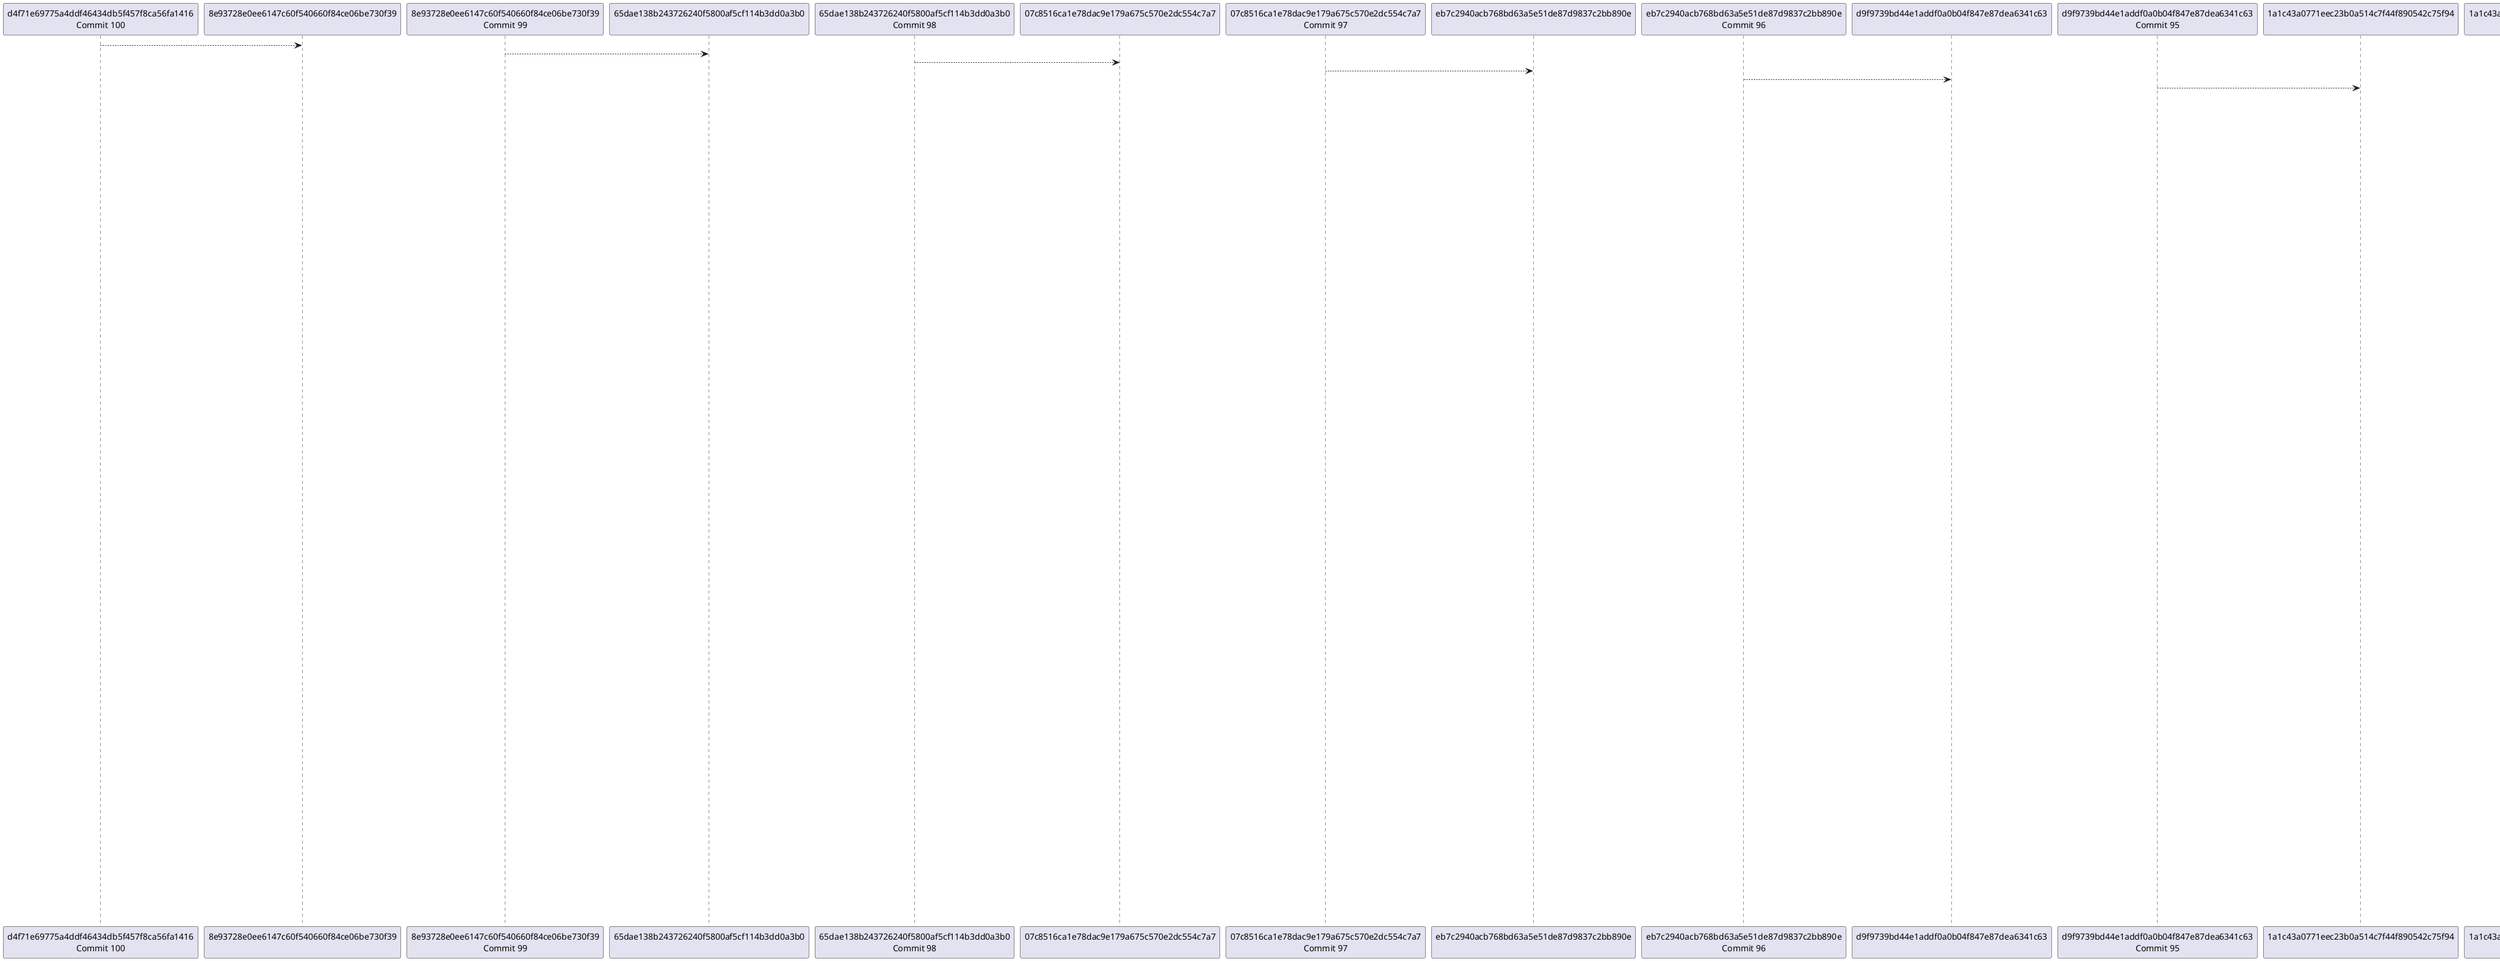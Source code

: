 @startuml
"d4f71e69775a4ddf46434db5f457f8ca56fa1416\nCommit 100" --> "8e93728e0ee6147c60f540660f84ce06be730f39\n"
"8e93728e0ee6147c60f540660f84ce06be730f39\nCommit 99" --> "65dae138b243726240f5800af5cf114b3dd0a3b0\n"
"65dae138b243726240f5800af5cf114b3dd0a3b0\nCommit 98" --> "07c8516ca1e78dac9e179a675c570e2dc554c7a7\n"
"07c8516ca1e78dac9e179a675c570e2dc554c7a7\nCommit 97" --> "eb7c2940acb768bd63a5e51de87d9837c2bb890e\n"
"eb7c2940acb768bd63a5e51de87d9837c2bb890e\nCommit 96" --> "d9f9739bd44e1addf0a0b04f847e87dea6341c63\n"
"d9f9739bd44e1addf0a0b04f847e87dea6341c63\nCommit 95" --> "1a1c43a0771eec23b0a514c7f44f890542c75f94\n"
"1a1c43a0771eec23b0a514c7f44f890542c75f94\nCommit 94" --> "ccb556ee026a39656bbc1e4eb3ea03b4d09fc4ae\n"
"ccb556ee026a39656bbc1e4eb3ea03b4d09fc4ae\nCommit 93" --> "b9ed40badd2645f4e94a6e2adfafbd6a050bcd81\n"
"b9ed40badd2645f4e94a6e2adfafbd6a050bcd81\nCommit 92" --> "64a9671ecfed91b22f67a5b8f904fd2a4e8c4f3c\n"
"64a9671ecfed91b22f67a5b8f904fd2a4e8c4f3c\nCommit 91" --> "c749d59f87522e700415d3724319911c5bd9d5e9\n"
"c749d59f87522e700415d3724319911c5bd9d5e9\nCommit 90" --> "bb2505dda8cc770ef1e00eac38f4d1a1897f3975\n"
"bb2505dda8cc770ef1e00eac38f4d1a1897f3975\nCommit 89" --> "7f92615adbcd67fed9a89128e13b73a4fc953a28\n"
"7f92615adbcd67fed9a89128e13b73a4fc953a28\nCommit 88" --> "0ffd7f8ae34264e6ebc4d044956c79d2886f6fec\n"
"0ffd7f8ae34264e6ebc4d044956c79d2886f6fec\nCommit 87" --> "a3697625616b8985f57fb2781de4d38aefebfd4f\n"
"a3697625616b8985f57fb2781de4d38aefebfd4f\nCommit 86" --> "8ffc61ea29d62c17262911810963b5979ce2acf0\n"
"8ffc61ea29d62c17262911810963b5979ce2acf0\nCommit 85" --> "4527582a5c1b59c3a9035f7836f95ad8efe15db3\n"
"4527582a5c1b59c3a9035f7836f95ad8efe15db3\nCommit 84" --> "cea9126b5a44a9cdce177250d8144d2f0d15ad0f\n"
"cea9126b5a44a9cdce177250d8144d2f0d15ad0f\nCommit 83" --> "33a57650babe1b943fb16142fc1f512117f5ac7f\n"
"33a57650babe1b943fb16142fc1f512117f5ac7f\nCommit 82" --> "659e6b71e85b4ac9a6879d2a936847482c29c088\n"
"659e6b71e85b4ac9a6879d2a936847482c29c088\nCommit 81" --> "5b873087d3b64b9f18b01bee8a48c3fd69b4af3c\n"
"5b873087d3b64b9f18b01bee8a48c3fd69b4af3c\nCommit 80" --> "834265c1107b8083399dfcb06084d17c9f77afb6\n"
"834265c1107b8083399dfcb06084d17c9f77afb6\nCommit 79" --> "69cacbbb49fe4bf9c4f0d3da9a6cbd3fdd9004c5\n"
"69cacbbb49fe4bf9c4f0d3da9a6cbd3fdd9004c5\nCommit 78" --> "4b5626f2b12b6a4abce116e6ea93594a0ab53902\n"
"4b5626f2b12b6a4abce116e6ea93594a0ab53902\nCommit 77" --> "b64c9e1a1bd37e270ffde9a84cc22f584c82bbe9\n"
"b64c9e1a1bd37e270ffde9a84cc22f584c82bbe9\nCommit 76" --> "f0b38709a6a8b707e19e9592f88cf843a0423a27\n"
"f0b38709a6a8b707e19e9592f88cf843a0423a27\nCommit 75" --> "8a132a81a72b3c49198c4f2589fe393d6490501a\n"
"8a132a81a72b3c49198c4f2589fe393d6490501a\nCommit 74" --> "41f8dcbcc5c8131f00832425be57af5ca39ab367\n"
"41f8dcbcc5c8131f00832425be57af5ca39ab367\nCommit 73" --> "349d980deecf80167ea07526018bb92e2e0440b2\n"
"349d980deecf80167ea07526018bb92e2e0440b2\nCommit 72" --> "ff3dfa09182537d5524a3c8c8859e5772520643c\n"
"ff3dfa09182537d5524a3c8c8859e5772520643c\nCommit 71" --> "c6ca06e4347b7656e116783ef372bd904b2a40e3\n"
"c6ca06e4347b7656e116783ef372bd904b2a40e3\nCommit 70" --> "c9fc817dec8b4bbafb621ec7eba0d13c52360368\n"
"c9fc817dec8b4bbafb621ec7eba0d13c52360368\nCommit 69" --> "7ab50913717bf80ff187145f3fba2b3dd38be7fc\n"
"7ab50913717bf80ff187145f3fba2b3dd38be7fc\nCommit 68" --> "7fd5acfeb415a06227dfab806322ed9c5e8fc4a3\n"
"7fd5acfeb415a06227dfab806322ed9c5e8fc4a3\nCommit 67" --> "bdca2818a2e49ab00332359cec0498c6dad5346b\n"
"bdca2818a2e49ab00332359cec0498c6dad5346b\nCommit 66" --> "b083c5d155e5f54893d0f9d97e8bcfdcb6ad68f2\n"
"b083c5d155e5f54893d0f9d97e8bcfdcb6ad68f2\nCommit 65" --> "14d6415f8703b9170f43aa8df1fa8b0068a68016\n"
"14d6415f8703b9170f43aa8df1fa8b0068a68016\nCommit 64" --> "f9083b9d092e037c102cb27b693f34e007b9bae1\n"
"f9083b9d092e037c102cb27b693f34e007b9bae1\nCommit 63" --> "1bc9d17c0950fdb4de1c1abd188db943c79e6622\n"
"1bc9d17c0950fdb4de1c1abd188db943c79e6622\nCommit 62" --> "922dcedcaad4fc593340211c40e3ccfa317a9c2c\n"
"922dcedcaad4fc593340211c40e3ccfa317a9c2c\nCommit 61" --> "f378ea9247b36388cae73ec381dbf3a03cc446c7\n"
"f378ea9247b36388cae73ec381dbf3a03cc446c7\nCommit 60" --> "5a88bfa9417e9f2eaaf025822d0d7264574b5228\n"
"5a88bfa9417e9f2eaaf025822d0d7264574b5228\nCommit 59" --> "91fc061e64c5e60da6b443b5d089f08393ad897c\n"
"91fc061e64c5e60da6b443b5d089f08393ad897c\nCommit 58" --> "887a1cbea30a7ecd5b9a899aa1610bad750285cd\n"
"887a1cbea30a7ecd5b9a899aa1610bad750285cd\nCommit 57" --> "870c3aa1603adafa81bfe30f3e2be797036cc90f\n"
"870c3aa1603adafa81bfe30f3e2be797036cc90f\nCommit 56" --> "0fb3350852c4b37ea0a75d49a2d5c473d95d0f46\n"
"0fb3350852c4b37ea0a75d49a2d5c473d95d0f46\nCommit 55" --> "79356ab845651ccdc08ad83f976a1adf2510d5e9\n"
"79356ab845651ccdc08ad83f976a1adf2510d5e9\nCommit 54" --> "39159a9e27d8dcb350dc03531a23f25dc4e6a977\n"
"39159a9e27d8dcb350dc03531a23f25dc4e6a977\nCommit 53" --> "4454dede0c4fbd1192905639a90bb6a7f407c18a\n"
"4454dede0c4fbd1192905639a90bb6a7f407c18a\nCommit 52" --> "9f75e88cc6607762da9d40b2f6276f794ffc87dc\n"
"9f75e88cc6607762da9d40b2f6276f794ffc87dc\nCommit 51" --> "4c3ad585ddf3e0703f1400615602c9eb55cd8296\n"
"4c3ad585ddf3e0703f1400615602c9eb55cd8296\nCommit 50" --> "53351e5491fae7b4891a2894920f2db5f6144fd3\n"
"53351e5491fae7b4891a2894920f2db5f6144fd3\nCommit 49" --> "67d88e64d1660914d1945bc4abdd2a7e3c847d95\n"
"67d88e64d1660914d1945bc4abdd2a7e3c847d95\nCommit 48" --> "8a12b8beedd8d6c59e2bf46352ac6b9cc4ce6ae8\n"
"8a12b8beedd8d6c59e2bf46352ac6b9cc4ce6ae8\nCommit 47" --> "1207b0ba0ff62decb99367c96002fc362f769914\n"
"1207b0ba0ff62decb99367c96002fc362f769914\nCommit 46" --> "007fb303bc3c7b84ac0c4b96d0fb802a9302236d\n"
"007fb303bc3c7b84ac0c4b96d0fb802a9302236d\nCommit 45" --> "76fe8189c396bc5ad6511ace9e77a5a3aa95d914\n"
"76fe8189c396bc5ad6511ace9e77a5a3aa95d914\nCommit 44" --> "79921a9e5c80ccc20bd3c6a55eafe251d70c84a0\n"
"79921a9e5c80ccc20bd3c6a55eafe251d70c84a0\nCommit 43" --> "cafa001b6c13580102f246540aec599ae308abf4\n"
"cafa001b6c13580102f246540aec599ae308abf4\nCommit 42" --> "f86de950f66c3f97b08b2a72858fa2086bf133cf\n"
"f86de950f66c3f97b08b2a72858fa2086bf133cf\nCommit 41" --> "198706222aacb98f0ebdceaac04df9a653eee850\n"
"198706222aacb98f0ebdceaac04df9a653eee850\nCommit 40" --> "9ed724535c3de319645ee5f3e2bd8d7352917921\n"
"9ed724535c3de319645ee5f3e2bd8d7352917921\nCommit 39" --> "e48f2609df49b0ce90d7a043e94a187ceac4a528\n"
"e48f2609df49b0ce90d7a043e94a187ceac4a528\nCommit 38" --> "ef261f98bd4ddc0262089f87d5addf3ce96d7147\n"
"ef261f98bd4ddc0262089f87d5addf3ce96d7147\nCommit 37" --> "b7a5a30e14142a4d9c1f3374e73dd96a79ad9606\n"
"b7a5a30e14142a4d9c1f3374e73dd96a79ad9606\nCommit 36" --> "5740ab2bd3bef447eead2ad5fda9f90b0e9df48e\n"
"5740ab2bd3bef447eead2ad5fda9f90b0e9df48e\nCommit 35" --> "0c8a6b819a3b7e242698ca30de13a42122f06b85\n"
"0c8a6b819a3b7e242698ca30de13a42122f06b85\nCommit 34" --> "b04fdc6eacd25e88c1fae716665b27d7b546ba17\n"
"b04fdc6eacd25e88c1fae716665b27d7b546ba17\nCommit 33" --> "65e2c78e1b9345ba0a60790d8f8d30a7d664ecf0\n"
"65e2c78e1b9345ba0a60790d8f8d30a7d664ecf0\nCommit 32" --> "0cc6c838d76eb701449c2f55ab957273d16ef748\n"
"0cc6c838d76eb701449c2f55ab957273d16ef748\nCommit 31" --> "0e31754388f3c538de22f0d71288213ec97f6596\n"
"0e31754388f3c538de22f0d71288213ec97f6596\nCommit 30" --> "14909051f8023ad1085d558b4d478ac5300aa224\n"
"14909051f8023ad1085d558b4d478ac5300aa224\nCommit 29" --> "f5f6b2dd4f09821d3d0e1d7f82da331218434dda\n"
"f5f6b2dd4f09821d3d0e1d7f82da331218434dda\nCommit 28" --> "18953fab5b6ee4c108718cc548d437d534e0494f\n"
"18953fab5b6ee4c108718cc548d437d534e0494f\nCommit 27" --> "32adf81d9c747c9f5fb8f7d48ad7fff655116203\n"
"32adf81d9c747c9f5fb8f7d48ad7fff655116203\nCommit 26" --> "e725ea894705dfa9a634479c5a14e318dd7d7b89\n"
"e725ea894705dfa9a634479c5a14e318dd7d7b89\nCommit 25" --> "5b1660221a8f02e38990979b66746676d5e03e4d\n"
"5b1660221a8f02e38990979b66746676d5e03e4d\nCommit 24" --> "1bcfbd5b116a61b44a72a09354b6f8b14a5170a6\n"
"1bcfbd5b116a61b44a72a09354b6f8b14a5170a6\nCommit 23" --> "b9103f3baf09258f559d05c6cf83bc4b039bd603\n"
"b9103f3baf09258f559d05c6cf83bc4b039bd603\nCommit 22" --> "317494144810c29fa39e566ebf57102414ed7bad\n"
"317494144810c29fa39e566ebf57102414ed7bad\nCommit 21" --> "9e7aba8cf6e429836d8a2fce1d80fb6df0f96650\n"
"9e7aba8cf6e429836d8a2fce1d80fb6df0f96650\nCommit 20" --> "7dc9464d8d8a1e40337cafe5adcc65b268fa2688\n"
"7dc9464d8d8a1e40337cafe5adcc65b268fa2688\nCommit 19" --> "3ff4358295be8d3345ffc532fb072e57bf7a38e0\n"
"3ff4358295be8d3345ffc532fb072e57bf7a38e0\nCommit 18" --> "ac484cdecc2c97718eba11c359bd0f63a7b4746d\n"
"ac484cdecc2c97718eba11c359bd0f63a7b4746d\nCommit 17" --> "c63f8d79af6e0f1afd08c649dc9171a28f991a8d\n"
"c63f8d79af6e0f1afd08c649dc9171a28f991a8d\nCommit 16" --> "5c5b0d2fe5c871c60618a2f9f857f11bd259049b\n"
"5c5b0d2fe5c871c60618a2f9f857f11bd259049b\nCommit 15" --> "67ae7c776748af3a02d0ddcd189df23ba5b262b4\n"
"67ae7c776748af3a02d0ddcd189df23ba5b262b4\nCommit 14" --> "4121a8643e7a9c51d9bd23a5184036ce0ce70f39\n"
"4121a8643e7a9c51d9bd23a5184036ce0ce70f39\nCommit 13" --> "e77422804f8452836884b3751eaa71057fd407d6\n"
"e77422804f8452836884b3751eaa71057fd407d6\nCommit 12" --> "cadb04c70a0f10b029a326553301dc1b96dae22c\n"
"cadb04c70a0f10b029a326553301dc1b96dae22c\nCommit 11" --> "50573c153732ab71656454e47b0c99f6067d5a34\n"
"50573c153732ab71656454e47b0c99f6067d5a34\nCommit 10" --> "78ae79a95b7a5fb2143f0e17cf281e1b6d181676\n"
"78ae79a95b7a5fb2143f0e17cf281e1b6d181676\nCommit 9" --> "ea0e5c6d67b1571d81305eb8bce3fc31a97270b1\n"
"ea0e5c6d67b1571d81305eb8bce3fc31a97270b1\nCommit 8" --> "6e58bd9c9047b79682e5af3da447cb38009b44b4\n"
"6e58bd9c9047b79682e5af3da447cb38009b44b4\nCommit 7" --> "b2511f85600e68511d2d86a05596eee46a449b65\n"
"b2511f85600e68511d2d86a05596eee46a449b65\nCommit 6" --> "405d5862ad06c9a6a4e39a0b320320cc3cd98057\n"
"405d5862ad06c9a6a4e39a0b320320cc3cd98057\nCommit 5" --> "eaa2e08b8995cc6ca76d854fca52f4c0cba5f839\n"
"eaa2e08b8995cc6ca76d854fca52f4c0cba5f839\nCommit 4" --> "eb57c71885aba52facc694fd30a7817d5a23c2df\n"
"eb57c71885aba52facc694fd30a7817d5a23c2df\nCommit 3" --> "47d32394f69645fb6e61db4740ec7f399ddbd3ba\n"
"47d32394f69645fb6e61db4740ec7f399ddbd3ba\nCommit 2" --> "aaaee08a066e5960782e44a70c5f25396eb96271\n"
"aaaee08a066e5960782e44a70c5f25396eb96271\nCommit 1" --> "a82f2ad06eb7e816154429e55cf0b3f03f9612c8\n"
"a82f2ad06eb7e816154429e55cf0b3f03f9612c8\nCommit $i" --> "9c49a00f40796707fdcb827bdbbe281502e99f0e\n"
"9c49a00f40796707fdcb827bdbbe281502e99f0e\nThird commit" --> "8fc7eb61881d0878aa090f942f9445691928ed7d\n"
"8fc7eb61881d0878aa090f942f9445691928ed7d\nSecond commit" --> "e742c741b877d70003f1356affe37bbcb3a94d68\n"
@enduml
